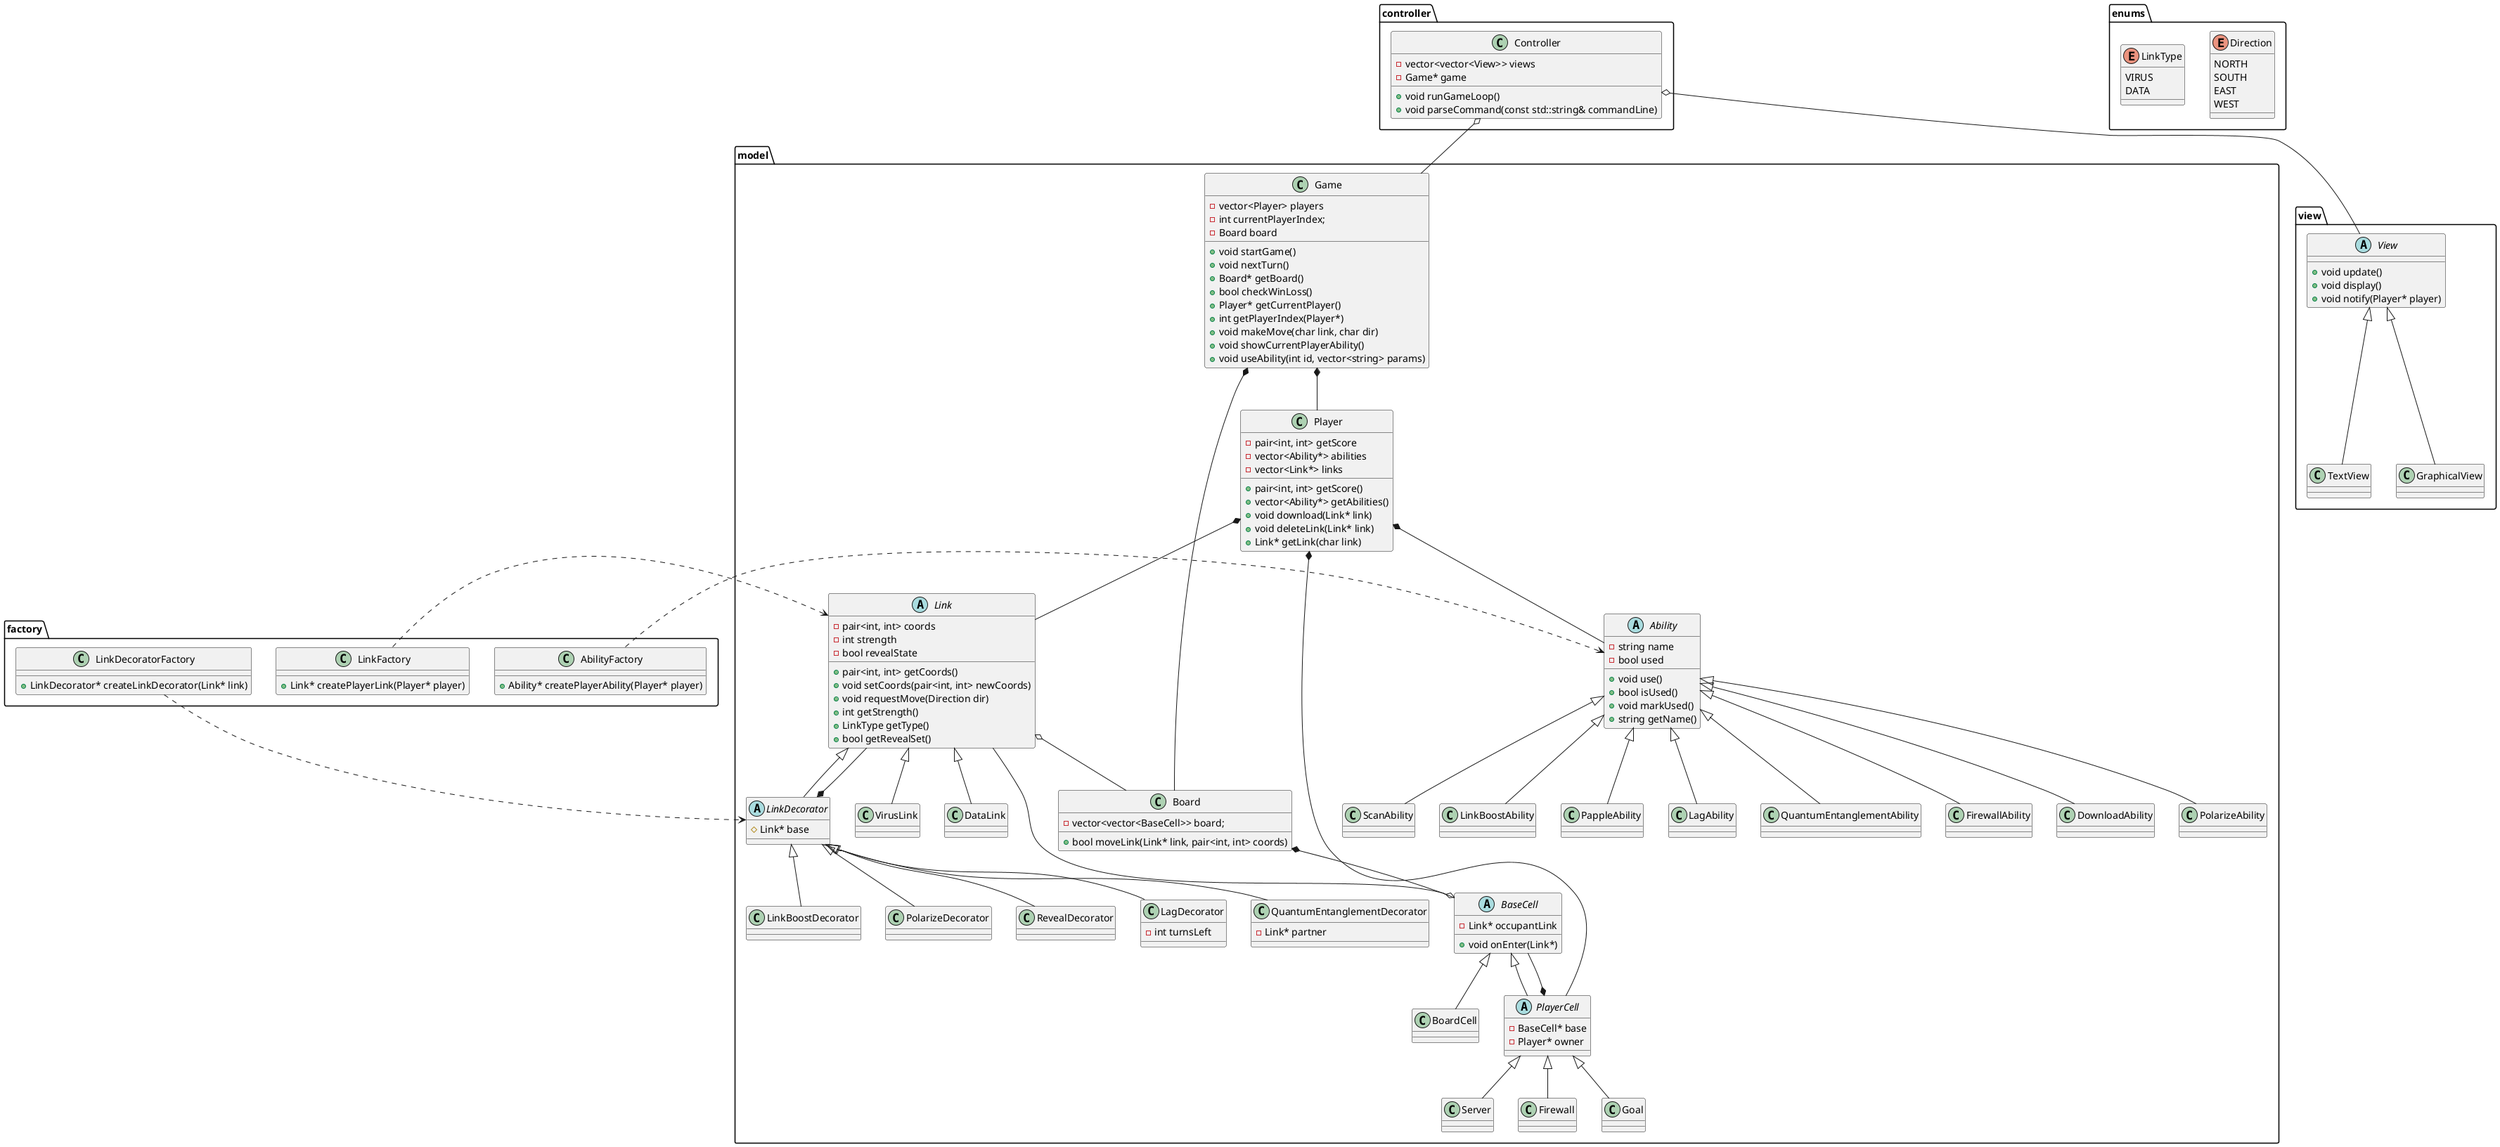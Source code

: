 @startuml

' --- Enums ---
package "enums" {
  enum Direction {
    NORTH
    SOUTH
    EAST
    WEST
  }
  
  enum LinkType {
    VIRUS
    DATA
  }
}


' --- Model Classes ---
package "model" {
    class Game {
      - vector<Player> players
      - int currentPlayerIndex;
      - Board board

      + void startGame()
      + void nextTurn()
      + Board* getBoard()
      + bool checkWinLoss()
      + Player* getCurrentPlayer()
      + int getPlayerIndex(Player*)
      + void makeMove(char link, char dir)
      + void showCurrentPlayerAbility()
      + void useAbility(int id, vector<string> params)
    }

    class Board {
      - vector<vector<BaseCell>> board;

      + bool moveLink(Link* link, pair<int, int> coords)
    }

    abstract class BaseCell {
      - Link* occupantLink

      + void onEnter(Link*)
    }

    class BoardCell {
    }

    abstract class PlayerCell {
      - BaseCell* base
      - Player* owner
    }

    class Server {
    }

    class Firewall {
    }

    class Goal {
    }

    class Player {
      - pair<int, int> getScore
      - vector<Ability*> abilities
      - vector<Link*> links

      + pair<int, int> getScore()
      + vector<Ability*> getAbilities()
      + void download(Link* link)
      + void deleteLink(Link* link)
      + Link* getLink(char link)
    }

    abstract class Link {
      - pair<int, int> coords
      - int strength 
      - bool revealState

      + pair<int, int> getCoords()
      + void setCoords(pair<int, int> newCoords)
      + void requestMove(Direction dir)
      + int getStrength()
      + LinkType getType()
      + bool getRevealSet()
    }

    class VirusLink {
    }

    class DataLink {
    }

    abstract class LinkDecorator {
      # Link* base 
    }

    class LinkBoostDecorator {
    }

    class PolarizeDecorator {
    }

    class RevealDecorator {
    }

    class LagDecorator {
      - int turnsLeft
    }

    class QuantumEntanglementDecorator {
      - Link* partner
    }

    abstract class Ability {
        - string name
        - bool used

        + void use()
        + bool isUsed()
        + void markUsed()
        + string getName()
    }

    class FirewallAbility {
    }

    class DownloadAbility {
    }

    class PolarizeAbility {
    }

    class ScanAbility {
    }

    class LinkBoostAbility {
    }

    class PappleAbility {
    }

    class LagAbility {
    }

    class QuantumEntanglementAbility {
    }
}

' --- View Classes ---
package "view" {
    abstract class View {
        + void update()
        + void display()
        + void notify(Player* player)
    }

    class TextView {
    }

    class GraphicalView {
    }
}

' --- Controller Class ---
package "controller" {
    class Controller {
        - vector<vector<View>> views
        - Game* game

        + void runGameLoop()
        + void parseCommand(const std::string& commandLine)
    }
}

' --- Factory Classes ---
package "factory" {
    class LinkFactory {
      + Link* createPlayerLink(Player* player)
    }

    class AbilityFactory {
      + Ability* createPlayerAbility(Player* player)
    }

    class LinkDecoratorFactory {
      + LinkDecorator* createLinkDecorator(Link* link)
    }
}


' --- Relationships ---

Game *-- Board
Game *-- Player

Board *-- BaseCell
BaseCell o-- Link

Player *-- Ability
Player *--  Link

Link o-- Board

Player *--  PlayerCell
PlayerCell *-- BaseCell

BaseCell <|-- BoardCell
BaseCell <|-- PlayerCell
PlayerCell <|-- Server 
PlayerCell <|-- Firewall 
PlayerCell <|-- Goal

Link <|-- VirusLink
Link <|-- DataLink
Link <|-- LinkDecorator

LinkDecorator <|-- LinkBoostDecorator
LinkDecorator <|-- PolarizeDecorator
LinkDecorator <|-- RevealDecorator
LinkDecorator <|-- LagDecorator
LinkDecorator <|-- QuantumEntanglementDecorator

Ability <|-- FirewallAbility
Ability <|-- DownloadAbility
Ability <|-- PolarizeAbility
Ability <|-- ScanAbility
Ability <|-- LinkBoostAbility
Ability <|-- PappleAbility
Ability <|-- LagAbility
Ability <|-- QuantumEntanglementAbility

LinkDecorator *-- Link

View <|-- TextView
View <|-- GraphicalView

Controller o-- Game 
Controller o-- View

LinkFactory .> Link
AbilityFactory .> Ability
LinkDecoratorFactory .> LinkDecorator

@enduml

